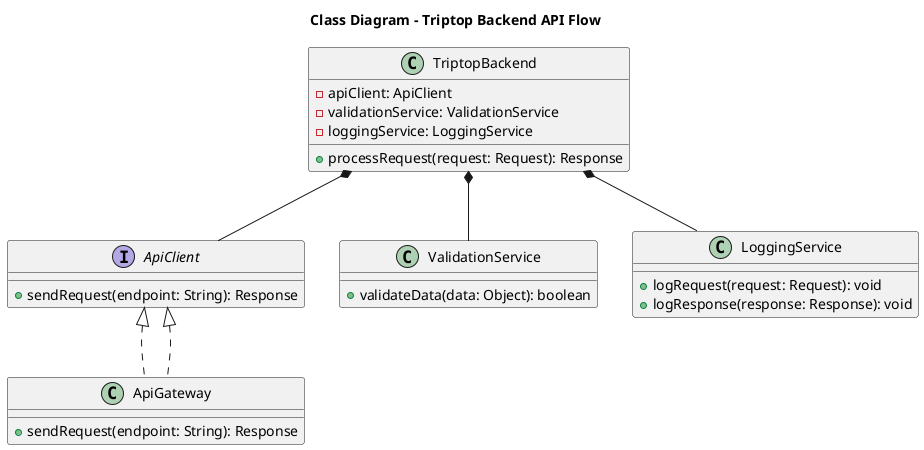 @startuml
title Class Diagram - Triptop Backend API Flow

interface ApiClient {
    + sendRequest(endpoint: String): Response
}

class ApiGateway implements ApiClient {
    + sendRequest(endpoint: String): Response
}

class ValidationService {
    + validateData(data: Object): boolean
}

class LoggingService {
    + logRequest(request: Request): void
    + logResponse(response: Response): void
}

class TriptopBackend {
    - apiClient: ApiClient
    - validationService: ValidationService
    - loggingService: LoggingService
    + processRequest(request: Request): Response
}

ApiClient <|.. ApiGateway
TriptopBackend *-- ApiClient
TriptopBackend *-- ValidationService
TriptopBackend *-- LoggingService

@enduml
